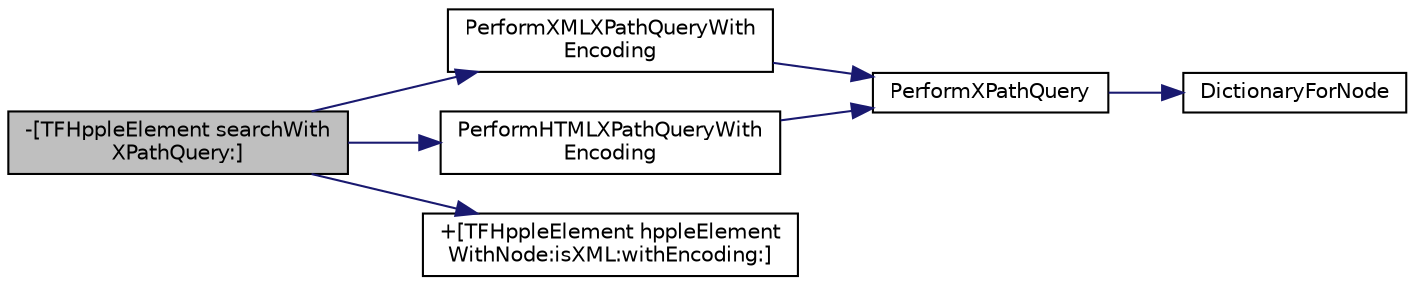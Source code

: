 digraph "-[TFHppleElement searchWithXPathQuery:]"
{
  edge [fontname="Helvetica",fontsize="10",labelfontname="Helvetica",labelfontsize="10"];
  node [fontname="Helvetica",fontsize="10",shape=record];
  rankdir="LR";
  Node1 [label="-[TFHppleElement searchWith\lXPathQuery:]",height=0.2,width=0.4,color="black", fillcolor="grey75", style="filled", fontcolor="black"];
  Node1 -> Node2 [color="midnightblue",fontsize="10",style="solid",fontname="Helvetica"];
  Node2 [label="PerformXMLXPathQueryWith\lEncoding",height=0.2,width=0.4,color="black", fillcolor="white", style="filled",URL="$_x_path_query_8h.html#a9f8f81e335d8f3c3abdd131d5b5f3172"];
  Node2 -> Node3 [color="midnightblue",fontsize="10",style="solid",fontname="Helvetica"];
  Node3 [label="PerformXPathQuery",height=0.2,width=0.4,color="black", fillcolor="white", style="filled",URL="$_x_path_query_8m.html#ae96b3b982878c5c8b16a8f565165297e"];
  Node3 -> Node4 [color="midnightblue",fontsize="10",style="solid",fontname="Helvetica"];
  Node4 [label="DictionaryForNode",height=0.2,width=0.4,color="black", fillcolor="white", style="filled",URL="$_x_path_query_8m.html#a1ed3b4bc9c3faffd9d8b14a1d4784675"];
  Node1 -> Node5 [color="midnightblue",fontsize="10",style="solid",fontname="Helvetica"];
  Node5 [label="PerformHTMLXPathQueryWith\lEncoding",height=0.2,width=0.4,color="black", fillcolor="white", style="filled",URL="$_x_path_query_8h.html#a0955d09455324bebcb72f4c804b12f15"];
  Node5 -> Node3 [color="midnightblue",fontsize="10",style="solid",fontname="Helvetica"];
  Node1 -> Node6 [color="midnightblue",fontsize="10",style="solid",fontname="Helvetica"];
  Node6 [label="+[TFHppleElement hppleElement\lWithNode:isXML:withEncoding:]",height=0.2,width=0.4,color="black", fillcolor="white", style="filled",URL="$interface_t_f_hpple_element.html#a617d6eb7c9674ebfced840c1764028a5"];
}
